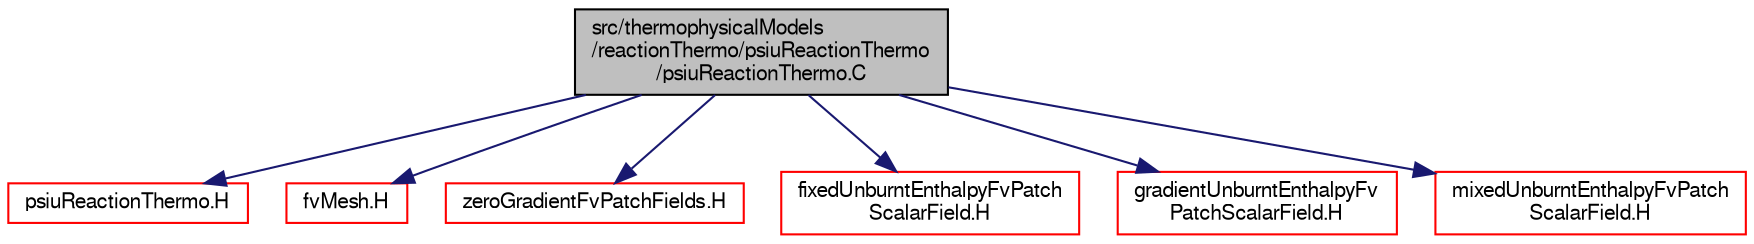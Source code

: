 digraph "src/thermophysicalModels/reactionThermo/psiuReactionThermo/psiuReactionThermo.C"
{
  bgcolor="transparent";
  edge [fontname="FreeSans",fontsize="10",labelfontname="FreeSans",labelfontsize="10"];
  node [fontname="FreeSans",fontsize="10",shape=record];
  Node0 [label="src/thermophysicalModels\l/reactionThermo/psiuReactionThermo\l/psiuReactionThermo.C",height=0.2,width=0.4,color="black", fillcolor="grey75", style="filled", fontcolor="black"];
  Node0 -> Node1 [color="midnightblue",fontsize="10",style="solid",fontname="FreeSans"];
  Node1 [label="psiuReactionThermo.H",height=0.2,width=0.4,color="red",URL="$a16235.html"];
  Node0 -> Node174 [color="midnightblue",fontsize="10",style="solid",fontname="FreeSans"];
  Node174 [label="fvMesh.H",height=0.2,width=0.4,color="red",URL="$a03533.html"];
  Node0 -> Node311 [color="midnightblue",fontsize="10",style="solid",fontname="FreeSans"];
  Node311 [label="zeroGradientFvPatchFields.H",height=0.2,width=0.4,color="red",URL="$a01547.html"];
  Node0 -> Node313 [color="midnightblue",fontsize="10",style="solid",fontname="FreeSans"];
  Node313 [label="fixedUnburntEnthalpyFvPatch\lScalarField.H",height=0.2,width=0.4,color="red",URL="$a16136.html"];
  Node0 -> Node316 [color="midnightblue",fontsize="10",style="solid",fontname="FreeSans"];
  Node316 [label="gradientUnburntEnthalpyFv\lPatchScalarField.H",height=0.2,width=0.4,color="red",URL="$a16142.html"];
  Node0 -> Node319 [color="midnightblue",fontsize="10",style="solid",fontname="FreeSans"];
  Node319 [label="mixedUnburntEnthalpyFvPatch\lScalarField.H",height=0.2,width=0.4,color="red",URL="$a16148.html"];
}
